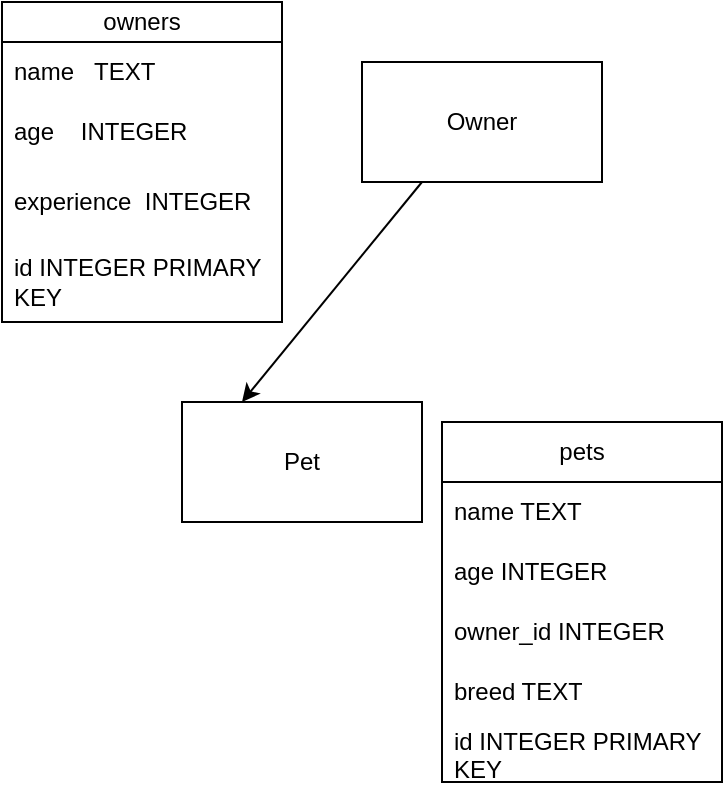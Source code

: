 <mxfile>
    <diagram id="O9m0RAeGRGvT8AL0pG2F" name="Page-1">
        <mxGraphModel dx="476" dy="516" grid="1" gridSize="10" guides="1" tooltips="1" connect="1" arrows="1" fold="1" page="1" pageScale="1" pageWidth="850" pageHeight="1100" math="0" shadow="0">
            <root>
                <mxCell id="0"/>
                <mxCell id="1" parent="0"/>
                <mxCell id="3" value="Pet" style="rounded=0;whiteSpace=wrap;html=1;" parent="1" vertex="1">
                    <mxGeometry x="550" y="270" width="120" height="60" as="geometry"/>
                </mxCell>
                <mxCell id="7" style="edgeStyle=none;html=1;exitX=0;exitY=0.5;exitDx=0;exitDy=0;entryX=0.25;entryY=0;entryDx=0;entryDy=0;" parent="1" target="3" edge="1">
                    <mxGeometry relative="1" as="geometry">
                        <mxPoint x="670" y="160" as="sourcePoint"/>
                    </mxGeometry>
                </mxCell>
                <mxCell id="18" value="owners" style="swimlane;fontStyle=0;childLayout=stackLayout;horizontal=1;startSize=20;horizontalStack=0;resizeParent=1;resizeParentMax=0;resizeLast=0;collapsible=1;marginBottom=0;whiteSpace=wrap;html=1;" parent="1" vertex="1">
                    <mxGeometry x="460" y="70" width="140" height="160" as="geometry"/>
                </mxCell>
                <mxCell id="19" value="name&amp;nbsp; &amp;nbsp;TEXT" style="text;strokeColor=none;fillColor=none;align=left;verticalAlign=middle;spacingLeft=4;spacingRight=4;overflow=hidden;points=[[0,0.5],[1,0.5]];portConstraint=eastwest;rotatable=0;whiteSpace=wrap;html=1;" parent="18" vertex="1">
                    <mxGeometry y="20" width="140" height="30" as="geometry"/>
                </mxCell>
                <mxCell id="20" value="age&amp;nbsp; &amp;nbsp; INTEGER" style="text;strokeColor=none;fillColor=none;align=left;verticalAlign=middle;spacingLeft=4;spacingRight=4;overflow=hidden;points=[[0,0.5],[1,0.5]];portConstraint=eastwest;rotatable=0;whiteSpace=wrap;html=1;" parent="18" vertex="1">
                    <mxGeometry y="50" width="140" height="30" as="geometry"/>
                </mxCell>
                <mxCell id="21" value="experience&amp;nbsp; INTEGER" style="text;strokeColor=none;fillColor=none;align=left;verticalAlign=middle;spacingLeft=4;spacingRight=4;overflow=hidden;points=[[0,0.5],[1,0.5]];portConstraint=eastwest;rotatable=0;whiteSpace=wrap;html=1;" parent="18" vertex="1">
                    <mxGeometry y="80" width="140" height="40" as="geometry"/>
                </mxCell>
                <mxCell id="36" value="id INTEGER PRIMARY KEY" style="text;strokeColor=none;fillColor=none;align=left;verticalAlign=middle;spacingLeft=4;spacingRight=4;overflow=hidden;points=[[0,0.5],[1,0.5]];portConstraint=eastwest;rotatable=0;whiteSpace=wrap;html=1;" vertex="1" parent="18">
                    <mxGeometry y="120" width="140" height="40" as="geometry"/>
                </mxCell>
                <mxCell id="22" value="pets" style="swimlane;fontStyle=0;childLayout=stackLayout;horizontal=1;startSize=30;horizontalStack=0;resizeParent=1;resizeParentMax=0;resizeLast=0;collapsible=1;marginBottom=0;whiteSpace=wrap;html=1;" parent="1" vertex="1">
                    <mxGeometry x="680" y="280" width="140" height="180" as="geometry"/>
                </mxCell>
                <mxCell id="23" value="name TEXT" style="text;strokeColor=none;fillColor=none;align=left;verticalAlign=middle;spacingLeft=4;spacingRight=4;overflow=hidden;points=[[0,0.5],[1,0.5]];portConstraint=eastwest;rotatable=0;whiteSpace=wrap;html=1;" parent="22" vertex="1">
                    <mxGeometry y="30" width="140" height="30" as="geometry"/>
                </mxCell>
                <mxCell id="24" value="age INTEGER" style="text;strokeColor=none;fillColor=none;align=left;verticalAlign=middle;spacingLeft=4;spacingRight=4;overflow=hidden;points=[[0,0.5],[1,0.5]];portConstraint=eastwest;rotatable=0;whiteSpace=wrap;html=1;" parent="22" vertex="1">
                    <mxGeometry y="60" width="140" height="30" as="geometry"/>
                </mxCell>
                <mxCell id="25" value="owner_id INTEGER" style="text;strokeColor=none;fillColor=none;align=left;verticalAlign=middle;spacingLeft=4;spacingRight=4;overflow=hidden;points=[[0,0.5],[1,0.5]];portConstraint=eastwest;rotatable=0;whiteSpace=wrap;html=1;" parent="22" vertex="1">
                    <mxGeometry y="90" width="140" height="30" as="geometry"/>
                </mxCell>
                <mxCell id="35" value="breed TEXT" style="text;strokeColor=none;fillColor=none;align=left;verticalAlign=middle;spacingLeft=4;spacingRight=4;overflow=hidden;points=[[0,0.5],[1,0.5]];portConstraint=eastwest;rotatable=0;whiteSpace=wrap;html=1;" parent="22" vertex="1">
                    <mxGeometry y="120" width="140" height="30" as="geometry"/>
                </mxCell>
                <mxCell id="37" value="id INTEGER PRIMARY KEY" style="text;strokeColor=none;fillColor=none;align=left;verticalAlign=middle;spacingLeft=4;spacingRight=4;overflow=hidden;points=[[0,0.5],[1,0.5]];portConstraint=eastwest;rotatable=0;whiteSpace=wrap;html=1;" vertex="1" parent="22">
                    <mxGeometry y="150" width="140" height="30" as="geometry"/>
                </mxCell>
                <mxCell id="34" value="Owner" style="rounded=0;whiteSpace=wrap;html=1;" parent="1" vertex="1">
                    <mxGeometry x="640" y="100" width="120" height="60" as="geometry"/>
                </mxCell>
            </root>
        </mxGraphModel>
    </diagram>
    <diagram id="FgXvgErEUdCYI2-mHMDL" name="Page-2">
        <mxGraphModel dx="324" dy="493" grid="1" gridSize="10" guides="1" tooltips="1" connect="1" arrows="1" fold="1" page="1" pageScale="1" pageWidth="850" pageHeight="1100" math="0" shadow="0">
            <root>
                <mxCell id="0"/>
                <mxCell id="1" parent="0"/>
                <mxCell id="m5Yi8W5hC-aKDTlVTT4_-4" style="edgeStyle=none;html=1;" parent="1" source="m5Yi8W5hC-aKDTlVTT4_-1" target="m5Yi8W5hC-aKDTlVTT4_-3" edge="1">
                    <mxGeometry relative="1" as="geometry"/>
                </mxCell>
                <mxCell id="m5Yi8W5hC-aKDTlVTT4_-1" value="Customer" style="rounded=0;whiteSpace=wrap;html=1;" parent="1" vertex="1">
                    <mxGeometry x="20" y="30" width="90" height="50" as="geometry"/>
                </mxCell>
                <mxCell id="m5Yi8W5hC-aKDTlVTT4_-6" style="edgeStyle=none;html=1;entryX=1;entryY=0;entryDx=0;entryDy=0;" parent="1" source="m5Yi8W5hC-aKDTlVTT4_-2" target="m5Yi8W5hC-aKDTlVTT4_-3" edge="1">
                    <mxGeometry relative="1" as="geometry"/>
                </mxCell>
                <mxCell id="m5Yi8W5hC-aKDTlVTT4_-2" value="Coffee" style="rounded=0;whiteSpace=wrap;html=1;" parent="1" vertex="1">
                    <mxGeometry x="340" y="20" width="100" height="60" as="geometry"/>
                </mxCell>
                <mxCell id="m5Yi8W5hC-aKDTlVTT4_-3" value="Order" style="rounded=0;whiteSpace=wrap;html=1;" parent="1" vertex="1">
                    <mxGeometry x="180" y="100" width="90" height="50" as="geometry"/>
                </mxCell>
                <mxCell id="e6D0tHdvvqGrV7QYx08n-4" style="edgeStyle=none;html=1;" parent="1" source="e6D0tHdvvqGrV7QYx08n-1" target="e6D0tHdvvqGrV7QYx08n-3" edge="1">
                    <mxGeometry relative="1" as="geometry"/>
                </mxCell>
                <mxCell id="e6D0tHdvvqGrV7QYx08n-1" value="Movie" style="rounded=0;whiteSpace=wrap;html=1;" parent="1" vertex="1">
                    <mxGeometry x="10" y="230" width="110" height="60" as="geometry"/>
                </mxCell>
                <mxCell id="e6D0tHdvvqGrV7QYx08n-5" style="edgeStyle=none;html=1;" parent="1" source="e6D0tHdvvqGrV7QYx08n-2" target="e6D0tHdvvqGrV7QYx08n-3" edge="1">
                    <mxGeometry relative="1" as="geometry"/>
                </mxCell>
                <mxCell id="e6D0tHdvvqGrV7QYx08n-2" value="Actor" style="rounded=0;whiteSpace=wrap;html=1;" parent="1" vertex="1">
                    <mxGeometry x="280" y="230" width="120" height="60" as="geometry"/>
                </mxCell>
                <mxCell id="e6D0tHdvvqGrV7QYx08n-3" value="Role" style="rounded=0;whiteSpace=wrap;html=1;" parent="1" vertex="1">
                    <mxGeometry x="140" y="310" width="120" height="60" as="geometry"/>
                </mxCell>
                <mxCell id="e6D0tHdvvqGrV7QYx08n-10" style="edgeStyle=none;html=1;entryX=0;entryY=0.25;entryDx=0;entryDy=0;" parent="1" source="e6D0tHdvvqGrV7QYx08n-6" target="e6D0tHdvvqGrV7QYx08n-8" edge="1">
                    <mxGeometry relative="1" as="geometry"/>
                </mxCell>
                <mxCell id="e6D0tHdvvqGrV7QYx08n-6" value="Doctor" style="rounded=0;whiteSpace=wrap;html=1;" parent="1" vertex="1">
                    <mxGeometry x="20" y="400" width="120" height="60" as="geometry"/>
                </mxCell>
                <mxCell id="e6D0tHdvvqGrV7QYx08n-9" style="edgeStyle=none;html=1;entryX=1;entryY=0.5;entryDx=0;entryDy=0;" parent="1" source="e6D0tHdvvqGrV7QYx08n-7" target="e6D0tHdvvqGrV7QYx08n-8" edge="1">
                    <mxGeometry relative="1" as="geometry"/>
                </mxCell>
                <mxCell id="e6D0tHdvvqGrV7QYx08n-7" value="Patient" style="rounded=0;whiteSpace=wrap;html=1;" parent="1" vertex="1">
                    <mxGeometry x="305" y="400" width="120" height="60" as="geometry"/>
                </mxCell>
                <mxCell id="e6D0tHdvvqGrV7QYx08n-8" value="Appointment" style="rounded=0;whiteSpace=wrap;html=1;" parent="1" vertex="1">
                    <mxGeometry x="160" y="500" width="120" height="60" as="geometry"/>
                </mxCell>
            </root>
        </mxGraphModel>
    </diagram>
</mxfile>